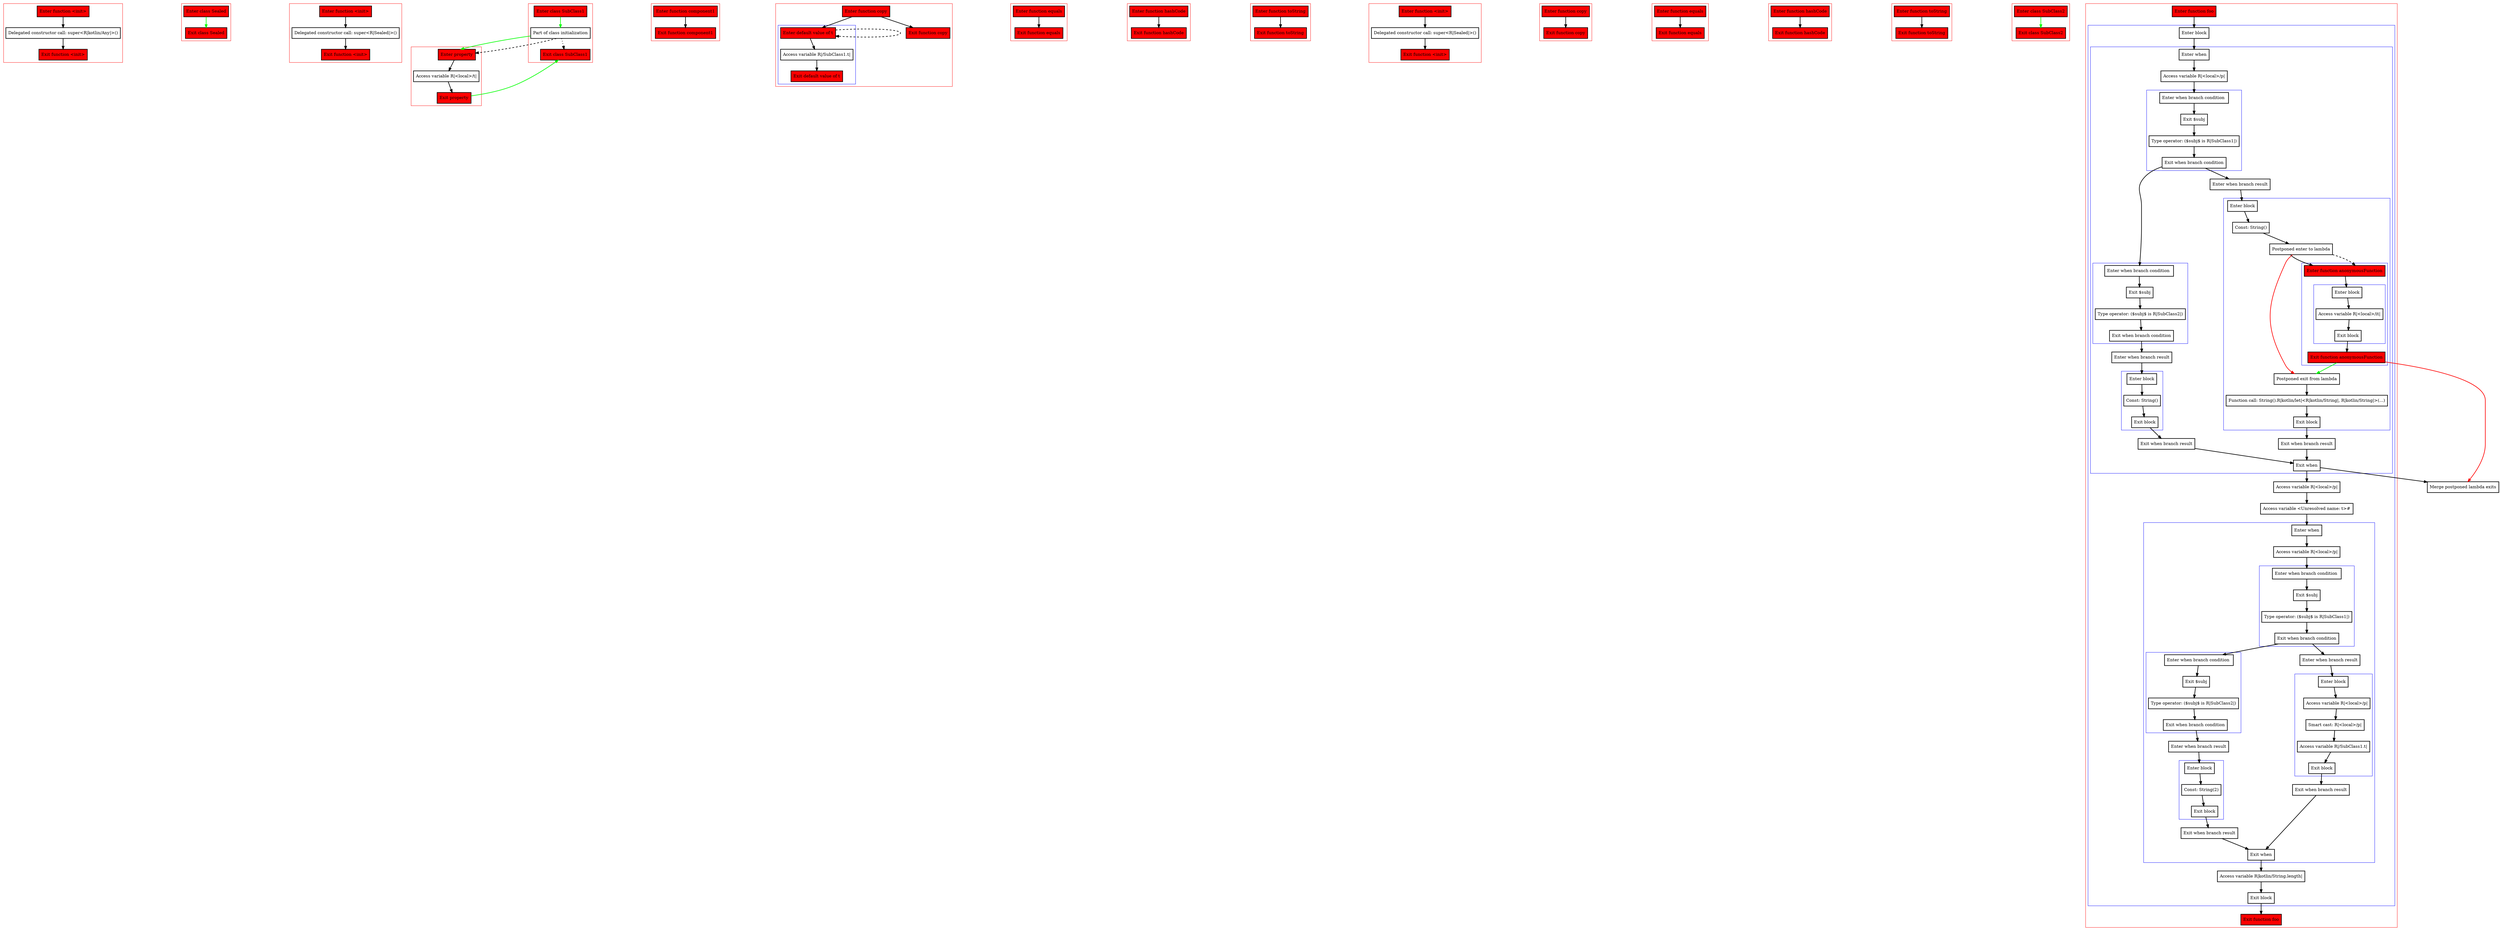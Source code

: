 digraph lambdaInWhenBranch_kt {
    graph [nodesep=3]
    node [shape=box penwidth=2]
    edge [penwidth=2]

    subgraph cluster_0 {
        color=red
        0 [label="Enter function <init>" style="filled" fillcolor=red];
        1 [label="Delegated constructor call: super<R|kotlin/Any|>()"];
        2 [label="Exit function <init>" style="filled" fillcolor=red];
    }
    0 -> {1};
    1 -> {2};

    subgraph cluster_1 {
        color=red
        3 [label="Enter class Sealed" style="filled" fillcolor=red];
        4 [label="Exit class Sealed" style="filled" fillcolor=red];
    }
    3 -> {4} [color=green];

    subgraph cluster_2 {
        color=red
        5 [label="Enter function <init>" style="filled" fillcolor=red];
        6 [label="Delegated constructor call: super<R|Sealed|>()"];
        7 [label="Exit function <init>" style="filled" fillcolor=red];
    }
    5 -> {6};
    6 -> {7};

    subgraph cluster_3 {
        color=red
        8 [label="Enter property" style="filled" fillcolor=red];
        9 [label="Access variable R|<local>/t|"];
        10 [label="Exit property" style="filled" fillcolor=red];
    }
    8 -> {9};
    9 -> {10};
    10 -> {26} [color=green];

    subgraph cluster_4 {
        color=red
        11 [label="Enter function component1" style="filled" fillcolor=red];
        12 [label="Exit function component1" style="filled" fillcolor=red];
    }
    11 -> {12};

    subgraph cluster_5 {
        color=red
        13 [label="Enter function copy" style="filled" fillcolor=red];
        subgraph cluster_6 {
            color=blue
            15 [label="Enter default value of t" style="filled" fillcolor=red];
            16 [label="Access variable R|/SubClass1.t|"];
            17 [label="Exit default value of t" style="filled" fillcolor=red];
        }
        14 [label="Exit function copy" style="filled" fillcolor=red];
    }
    13 -> {15 14};
    15 -> {16};
    15 -> {15} [style=dashed];
    16 -> {17};

    subgraph cluster_7 {
        color=red
        18 [label="Enter function equals" style="filled" fillcolor=red];
        19 [label="Exit function equals" style="filled" fillcolor=red];
    }
    18 -> {19};

    subgraph cluster_8 {
        color=red
        20 [label="Enter function hashCode" style="filled" fillcolor=red];
        21 [label="Exit function hashCode" style="filled" fillcolor=red];
    }
    20 -> {21};

    subgraph cluster_9 {
        color=red
        22 [label="Enter function toString" style="filled" fillcolor=red];
        23 [label="Exit function toString" style="filled" fillcolor=red];
    }
    22 -> {23};

    subgraph cluster_10 {
        color=red
        24 [label="Enter class SubClass1" style="filled" fillcolor=red];
        25 [label="Part of class initialization"];
        26 [label="Exit class SubClass1" style="filled" fillcolor=red];
    }
    24 -> {25} [color=green];
    25 -> {26} [style=dotted];
    25 -> {8} [color=green];
    25 -> {8} [style=dashed];

    subgraph cluster_11 {
        color=red
        27 [label="Enter function <init>" style="filled" fillcolor=red];
        28 [label="Delegated constructor call: super<R|Sealed|>()"];
        29 [label="Exit function <init>" style="filled" fillcolor=red];
    }
    27 -> {28};
    28 -> {29};

    subgraph cluster_12 {
        color=red
        30 [label="Enter function copy" style="filled" fillcolor=red];
        31 [label="Exit function copy" style="filled" fillcolor=red];
    }
    30 -> {31};

    subgraph cluster_13 {
        color=red
        32 [label="Enter function equals" style="filled" fillcolor=red];
        33 [label="Exit function equals" style="filled" fillcolor=red];
    }
    32 -> {33};

    subgraph cluster_14 {
        color=red
        34 [label="Enter function hashCode" style="filled" fillcolor=red];
        35 [label="Exit function hashCode" style="filled" fillcolor=red];
    }
    34 -> {35};

    subgraph cluster_15 {
        color=red
        36 [label="Enter function toString" style="filled" fillcolor=red];
        37 [label="Exit function toString" style="filled" fillcolor=red];
    }
    36 -> {37};

    subgraph cluster_16 {
        color=red
        38 [label="Enter class SubClass2" style="filled" fillcolor=red];
        39 [label="Exit class SubClass2" style="filled" fillcolor=red];
    }
    38 -> {39} [color=green];

    subgraph cluster_17 {
        color=red
        40 [label="Enter function foo" style="filled" fillcolor=red];
        subgraph cluster_18 {
            color=blue
            41 [label="Enter block"];
            subgraph cluster_19 {
                color=blue
                42 [label="Enter when"];
                43 [label="Access variable R|<local>/p|"];
                subgraph cluster_20 {
                    color=blue
                    44 [label="Enter when branch condition "];
                    45 [label="Exit $subj"];
                    46 [label="Type operator: ($subj$ is R|SubClass1|)"];
                    47 [label="Exit when branch condition"];
                }
                subgraph cluster_21 {
                    color=blue
                    48 [label="Enter when branch condition "];
                    49 [label="Exit $subj"];
                    50 [label="Type operator: ($subj$ is R|SubClass2|)"];
                    51 [label="Exit when branch condition"];
                }
                52 [label="Enter when branch result"];
                subgraph cluster_22 {
                    color=blue
                    53 [label="Enter block"];
                    54 [label="Const: String()"];
                    55 [label="Exit block"];
                }
                56 [label="Exit when branch result"];
                57 [label="Enter when branch result"];
                subgraph cluster_23 {
                    color=blue
                    58 [label="Enter block"];
                    59 [label="Const: String()"];
                    60 [label="Postponed enter to lambda"];
                    subgraph cluster_24 {
                        color=blue
                        95 [label="Enter function anonymousFunction" style="filled" fillcolor=red];
                        subgraph cluster_25 {
                            color=blue
                            96 [label="Enter block"];
                            97 [label="Access variable R|<local>/it|"];
                            98 [label="Exit block"];
                        }
                        99 [label="Exit function anonymousFunction" style="filled" fillcolor=red];
                    }
                    61 [label="Postponed exit from lambda"];
                    62 [label="Function call: String().R|kotlin/let|<R|kotlin/String|, R|kotlin/String|>(...)"];
                    63 [label="Exit block"];
                }
                64 [label="Exit when branch result"];
                65 [label="Exit when"];
            }
            66 [label="Access variable R|<local>/p|"];
            67 [label="Access variable <Unresolved name: t>#"];
            subgraph cluster_26 {
                color=blue
                68 [label="Enter when"];
                69 [label="Access variable R|<local>/p|"];
                subgraph cluster_27 {
                    color=blue
                    70 [label="Enter when branch condition "];
                    71 [label="Exit $subj"];
                    72 [label="Type operator: ($subj$ is R|SubClass1|)"];
                    73 [label="Exit when branch condition"];
                }
                subgraph cluster_28 {
                    color=blue
                    74 [label="Enter when branch condition "];
                    75 [label="Exit $subj"];
                    76 [label="Type operator: ($subj$ is R|SubClass2|)"];
                    77 [label="Exit when branch condition"];
                }
                78 [label="Enter when branch result"];
                subgraph cluster_29 {
                    color=blue
                    79 [label="Enter block"];
                    80 [label="Const: String(2)"];
                    81 [label="Exit block"];
                }
                82 [label="Exit when branch result"];
                83 [label="Enter when branch result"];
                subgraph cluster_30 {
                    color=blue
                    84 [label="Enter block"];
                    85 [label="Access variable R|<local>/p|"];
                    86 [label="Smart cast: R|<local>/p|"];
                    87 [label="Access variable R|/SubClass1.t|"];
                    88 [label="Exit block"];
                }
                89 [label="Exit when branch result"];
                90 [label="Exit when"];
            }
            91 [label="Access variable R|kotlin/String.length|"];
            92 [label="Exit block"];
        }
        93 [label="Exit function foo" style="filled" fillcolor=red];
    }
    94 [label="Merge postponed lambda exits"];
    40 -> {41};
    41 -> {42};
    42 -> {43};
    43 -> {44};
    44 -> {45};
    45 -> {46};
    46 -> {47};
    47 -> {57 48};
    48 -> {49};
    49 -> {50};
    50 -> {51};
    51 -> {52};
    52 -> {53};
    53 -> {54};
    54 -> {55};
    55 -> {56};
    56 -> {65};
    57 -> {58};
    58 -> {59};
    59 -> {60};
    60 -> {95};
    60 -> {61} [color=red];
    60 -> {95} [style=dashed];
    61 -> {62};
    62 -> {63};
    63 -> {64};
    64 -> {65};
    65 -> {94 66};
    66 -> {67};
    67 -> {68};
    68 -> {69};
    69 -> {70};
    70 -> {71};
    71 -> {72};
    72 -> {73};
    73 -> {83 74};
    74 -> {75};
    75 -> {76};
    76 -> {77};
    77 -> {78};
    78 -> {79};
    79 -> {80};
    80 -> {81};
    81 -> {82};
    82 -> {90};
    83 -> {84};
    84 -> {85};
    85 -> {86};
    86 -> {87};
    87 -> {88};
    88 -> {89};
    89 -> {90};
    90 -> {91};
    91 -> {92};
    92 -> {93};
    95 -> {96};
    96 -> {97};
    97 -> {98};
    98 -> {99};
    99 -> {94} [color=red];
    99 -> {61} [color=green];

}
